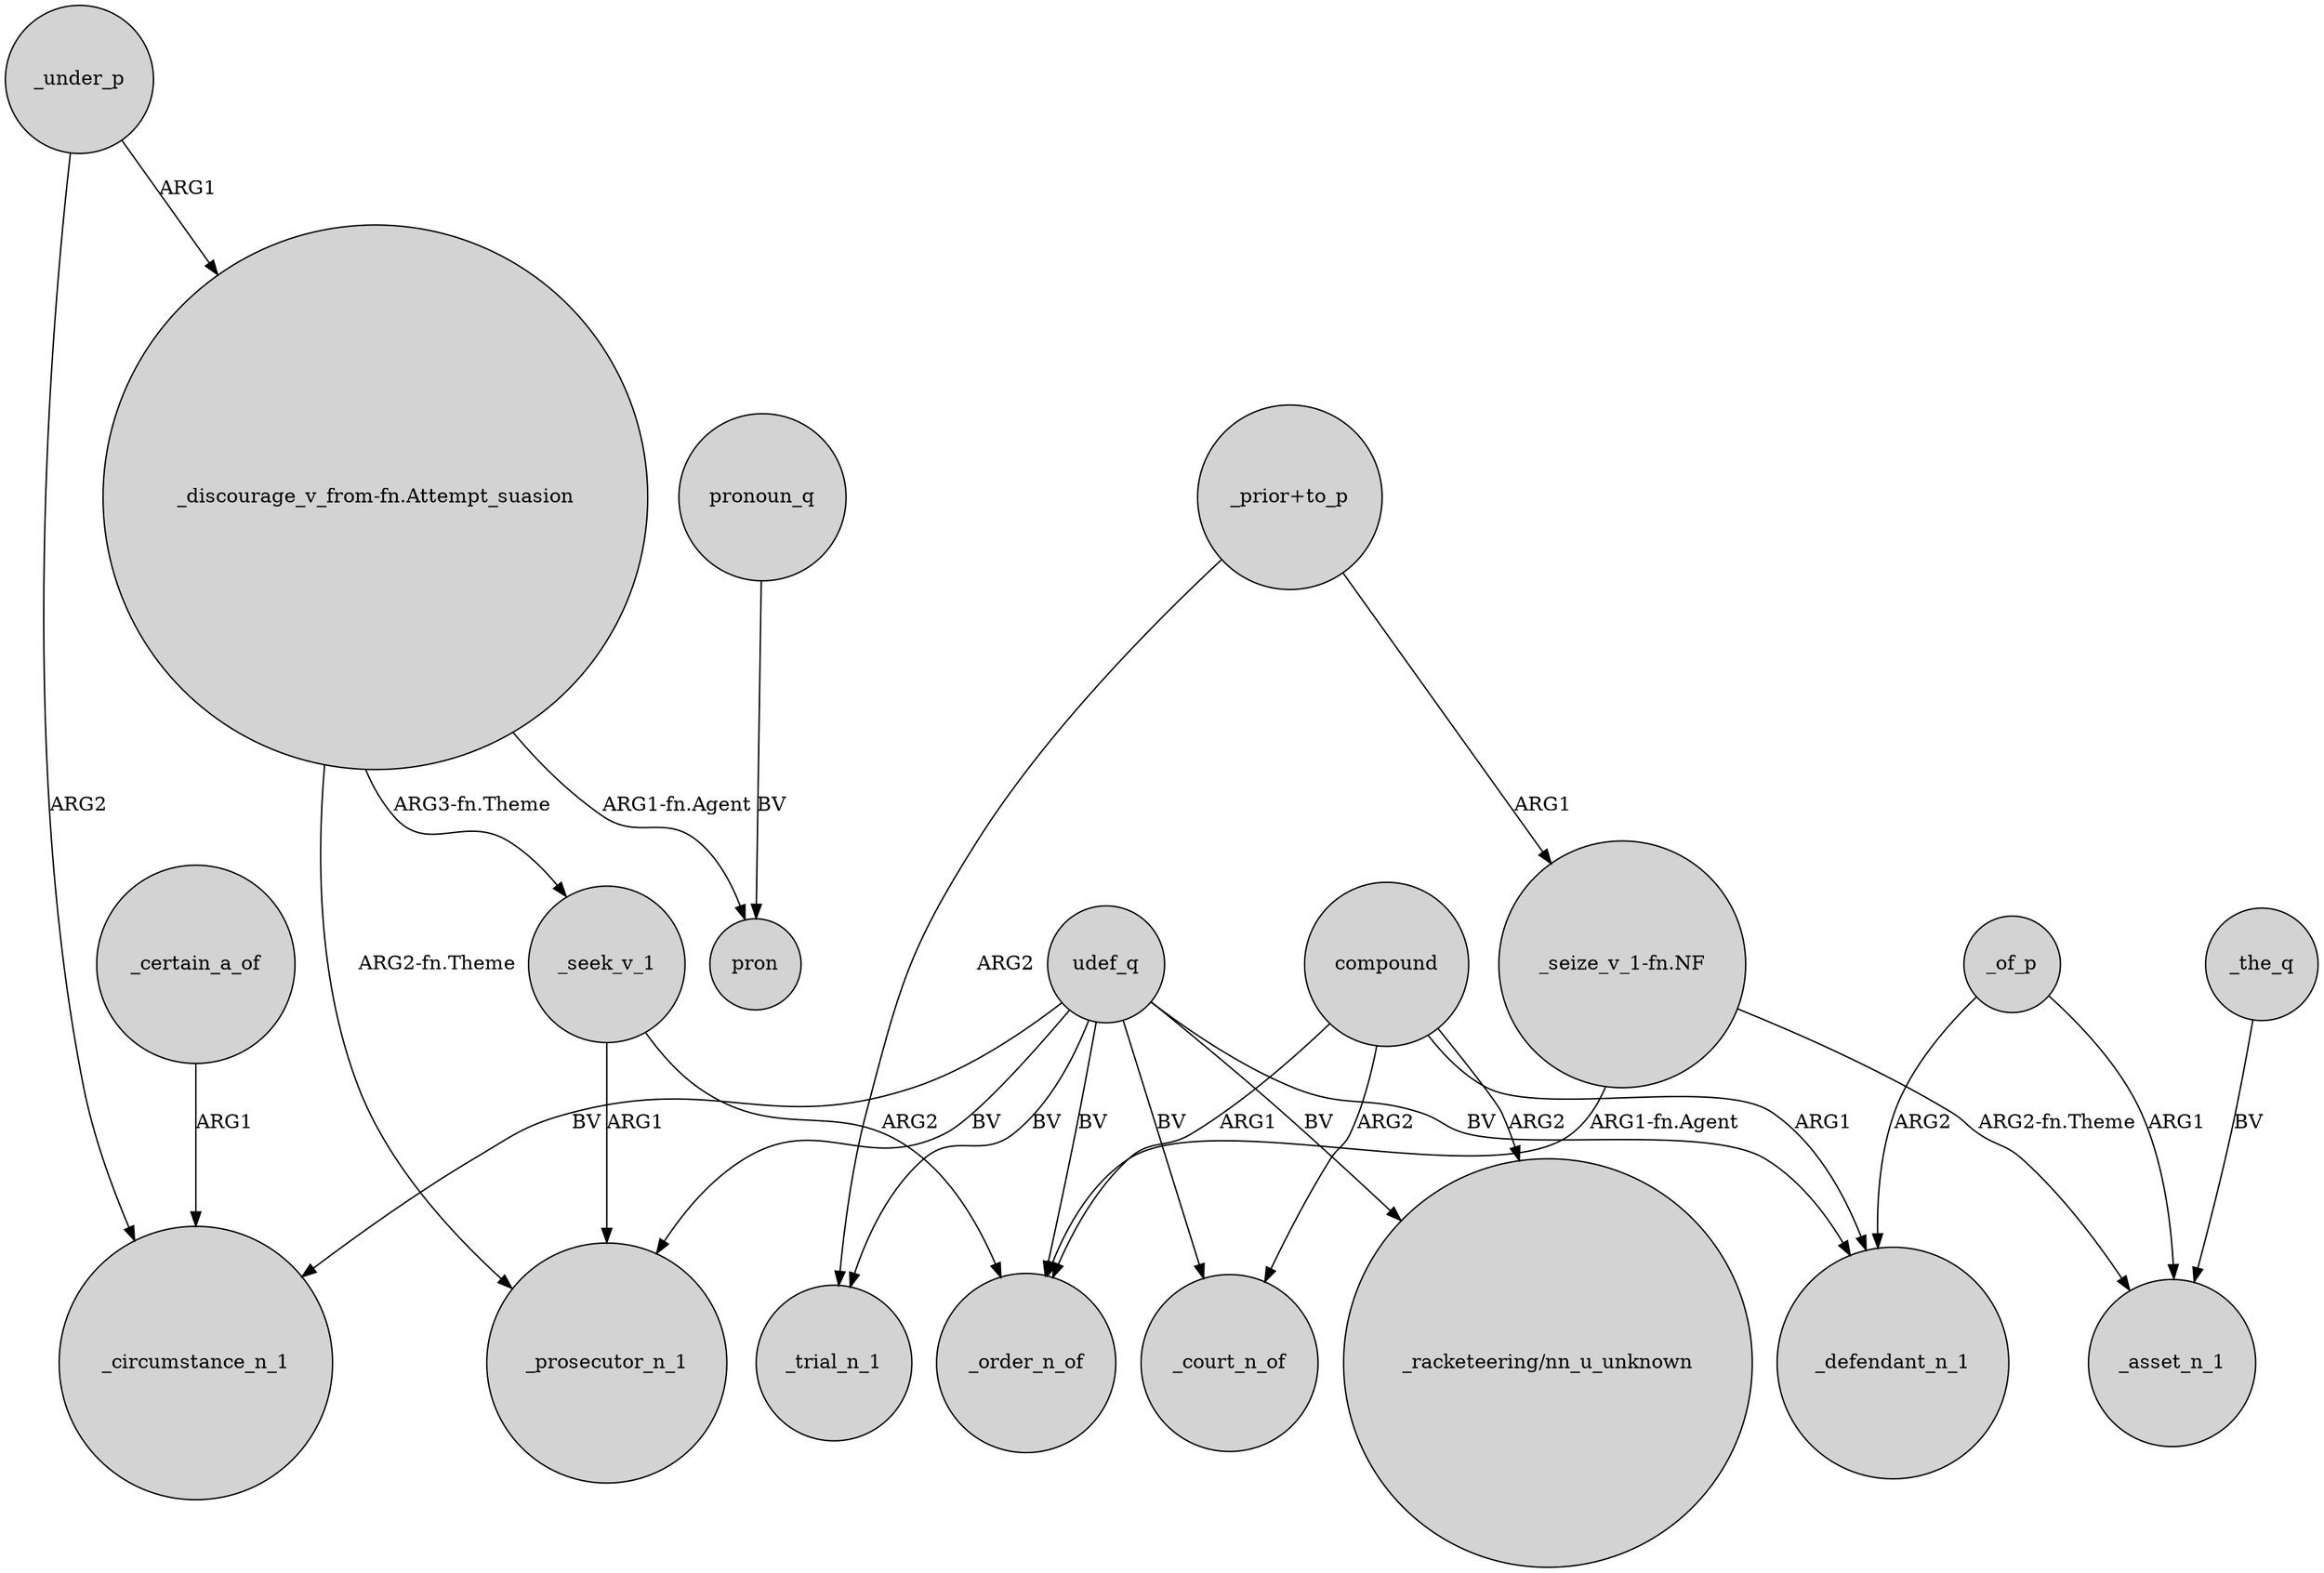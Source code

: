 digraph {
	node [shape=circle style=filled]
	_certain_a_of -> _circumstance_n_1 [label=ARG1]
	_under_p -> _circumstance_n_1 [label=ARG2]
	_under_p -> "_discourage_v_from-fn.Attempt_suasion" [label=ARG1]
	udef_q -> _order_n_of [label=BV]
	"_discourage_v_from-fn.Attempt_suasion" -> pron [label="ARG1-fn.Agent"]
	compound -> _defendant_n_1 [label=ARG1]
	udef_q -> _court_n_of [label=BV]
	"_seize_v_1-fn.NF" -> _order_n_of [label="ARG1-fn.Agent"]
	"_prior+to_p" -> _trial_n_1 [label=ARG2]
	udef_q -> _prosecutor_n_1 [label=BV]
	pronoun_q -> pron [label=BV]
	"_discourage_v_from-fn.Attempt_suasion" -> _prosecutor_n_1 [label="ARG2-fn.Theme"]
	compound -> _order_n_of [label=ARG1]
	_of_p -> _asset_n_1 [label=ARG1]
	_the_q -> _asset_n_1 [label=BV]
	_of_p -> _defendant_n_1 [label=ARG2]
	compound -> _court_n_of [label=ARG2]
	udef_q -> _trial_n_1 [label=BV]
	udef_q -> "_racketeering/nn_u_unknown" [label=BV]
	compound -> "_racketeering/nn_u_unknown" [label=ARG2]
	"_seize_v_1-fn.NF" -> _asset_n_1 [label="ARG2-fn.Theme"]
	udef_q -> _circumstance_n_1 [label=BV]
	udef_q -> _defendant_n_1 [label=BV]
	_seek_v_1 -> _order_n_of [label=ARG2]
	"_discourage_v_from-fn.Attempt_suasion" -> _seek_v_1 [label="ARG3-fn.Theme"]
	"_prior+to_p" -> "_seize_v_1-fn.NF" [label=ARG1]
	_seek_v_1 -> _prosecutor_n_1 [label=ARG1]
}
